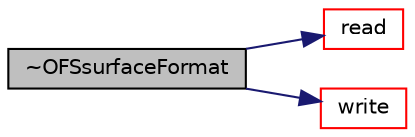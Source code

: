 digraph "~OFSsurfaceFormat"
{
  bgcolor="transparent";
  edge [fontname="Helvetica",fontsize="10",labelfontname="Helvetica",labelfontsize="10"];
  node [fontname="Helvetica",fontsize="10",shape=record];
  rankdir="LR";
  Node55 [label="~OFSsurfaceFormat",height=0.2,width=0.4,color="black", fillcolor="grey75", style="filled", fontcolor="black"];
  Node55 -> Node56 [color="midnightblue",fontsize="10",style="solid",fontname="Helvetica"];
  Node56 [label="read",height=0.2,width=0.4,color="red",URL="$a30877.html#a64070e8538f54d2d3e9c277cc853137f",tooltip="Read surface mesh components. "];
  Node55 -> Node108 [color="midnightblue",fontsize="10",style="solid",fontname="Helvetica"];
  Node108 [label="write",height=0.2,width=0.4,color="red",URL="$a30877.html#a2a1e1394d9dd8932b738248c123a267f",tooltip="Write surface mesh components by proxy. "];
}
